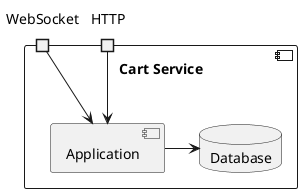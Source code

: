 @startuml CartService

component "Cart Service" {
    portin HTTP
    portin WebSocket
    component Application
    database Database
}

HTTP -left-> Application
WebSocket -left-> Application
Application -> Database

@enduml